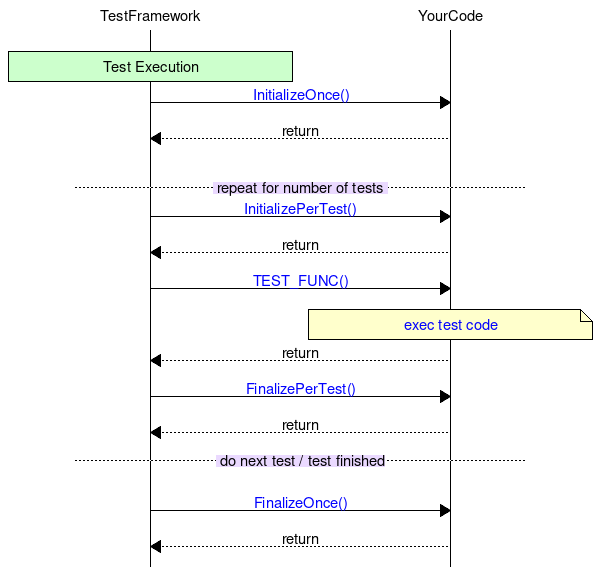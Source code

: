 # Mscgen
msc {
  A[label="TestFramework"], B[label="YourCode"];

  |||;
  A box A [label="Test Execution", textbgcolor="#ccffcc"];
  A=>B [label="InitializeOnce()", url="@ref test::TestBase::InitializeOnce"];
  A<<B [label="return"];

  |||;
  --- [label=" repeat for number of tests ", textbgcolor="#ead9ff"];
  A=>B [label="InitializePerTest()", url="@ref test::TestBase::InitializePerTest"];
  A<<B [label="return"];

  A=>B [label="TEST_FUNC()", url="@ref test::TestBase::TEST_FUNC"];
  B note B [label="exec test code", textbgcolor="#ffffcc", url="@ref TestSample.cpp"];
  A<<B [label="return"];

  A=>B [label="FinalizePerTest()", url="@ref test::TestBase::FinalizePerTest"];
  A<<B [label="return"];
  --- [label=" do next test / test finished", textbgcolor="#ead9ff"];

  |||;
  A=>B [label="FinalizeOnce()", url="@ref test::TestBase::FinalizeOnce"];
  A<<B [label="return"];
}


